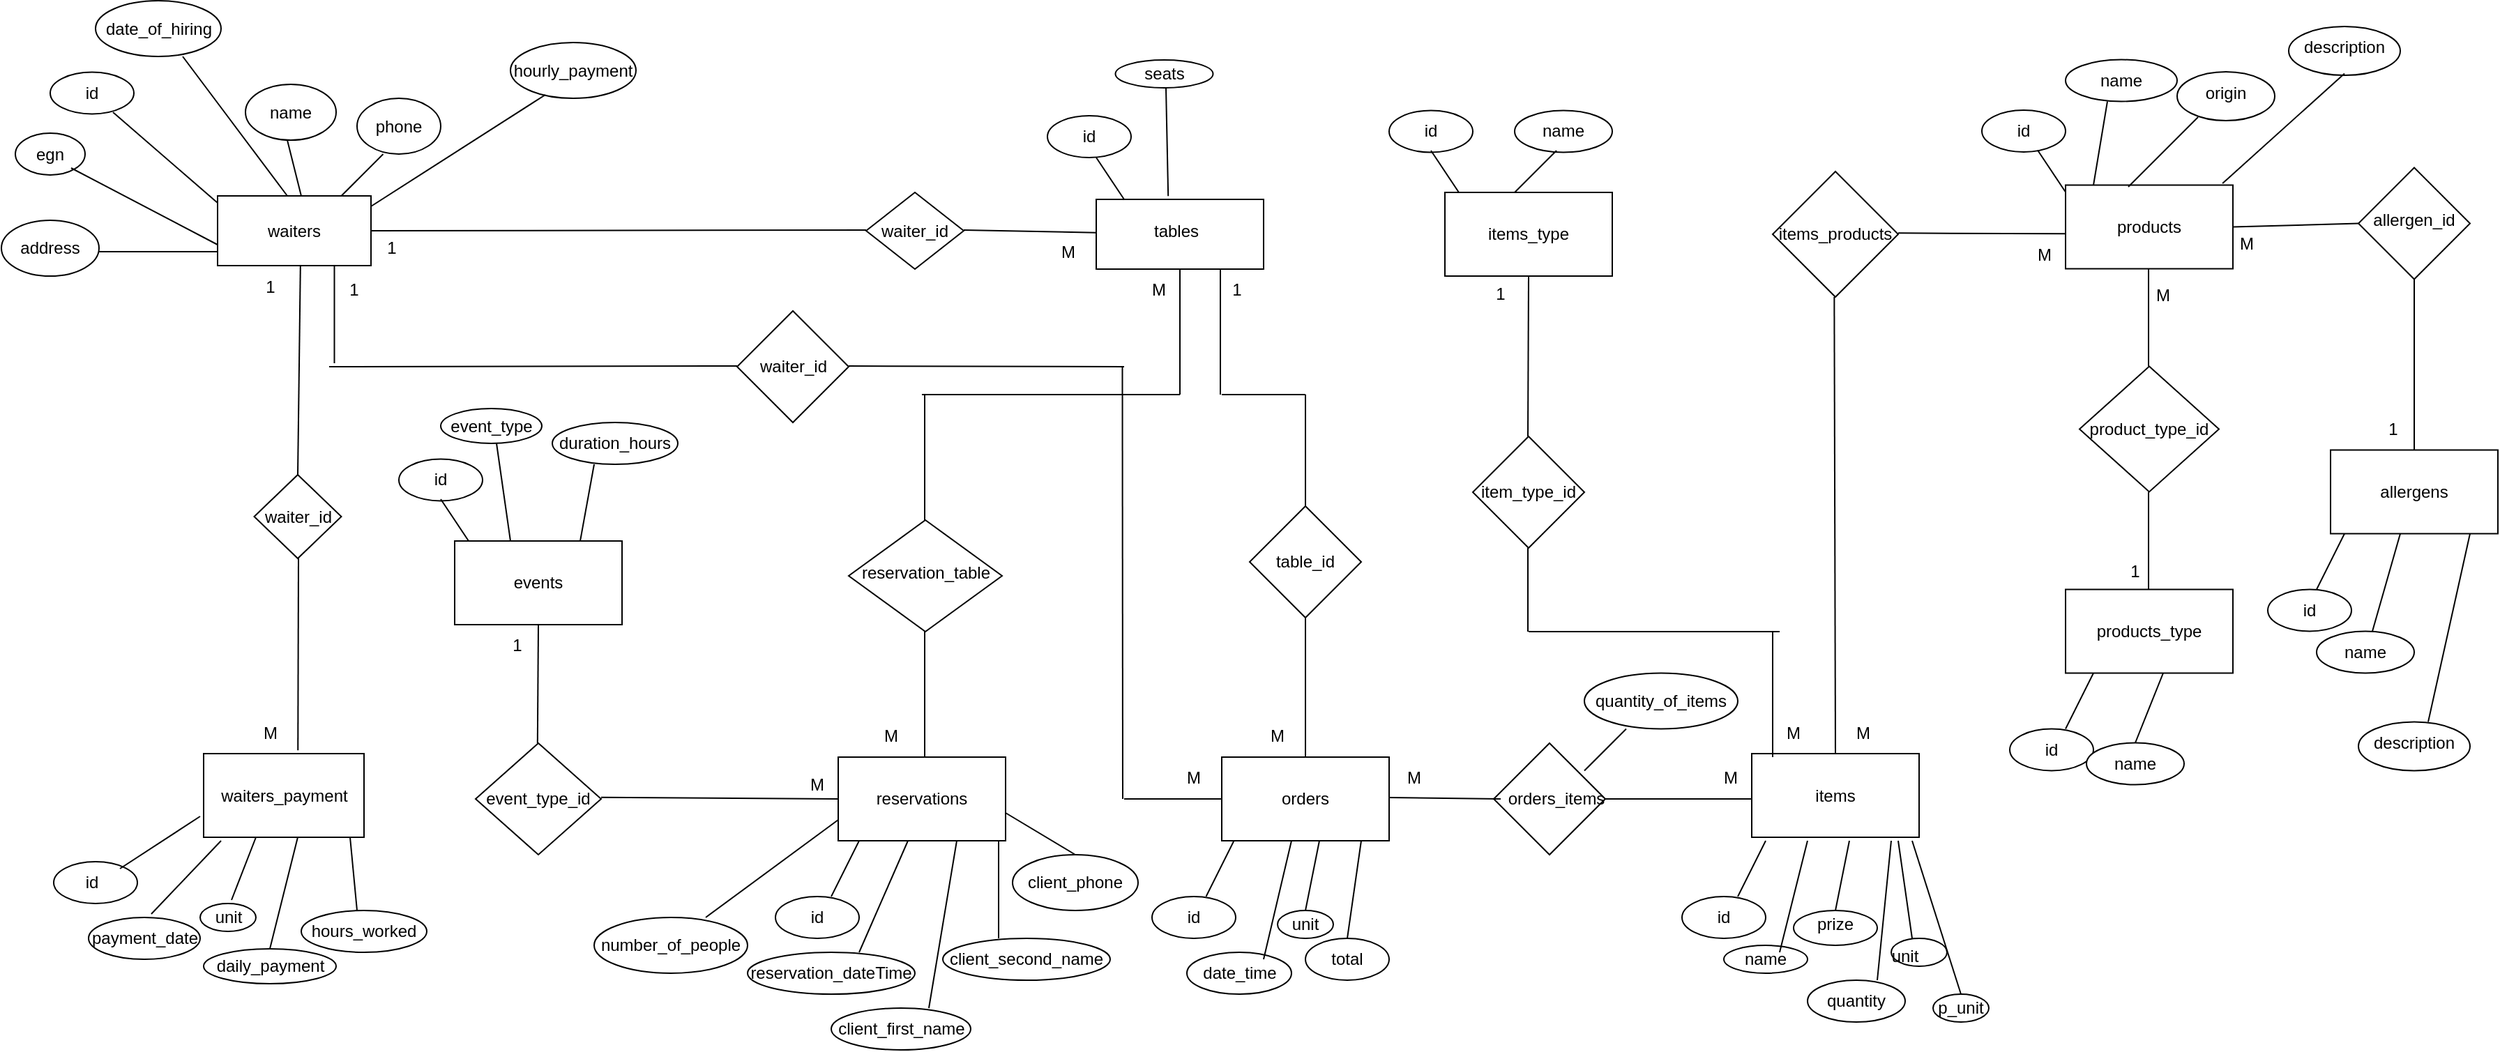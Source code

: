 <mxfile version="21.1.5" type="github">
  <diagram id="R2lEEEUBdFMjLlhIrx00" name="Page-1">
    <mxGraphModel dx="2693" dy="2984" grid="1" gridSize="10" guides="1" tooltips="1" connect="1" arrows="1" fold="1" page="1" pageScale="1" pageWidth="850" pageHeight="1100" math="0" shadow="0" extFonts="Permanent Marker^https://fonts.googleapis.com/css?family=Permanent+Marker">
      <root>
        <mxCell id="0" />
        <mxCell id="1" parent="0" />
        <mxCell id="k7o5_xV8l02Oy5Of5oVu-1" value="" style="rounded=0;whiteSpace=wrap;html=1;" parent="1" vertex="1">
          <mxGeometry x="-170" y="-972.5" width="110" height="50" as="geometry" />
        </mxCell>
        <mxCell id="k7o5_xV8l02Oy5Of5oVu-2" value="waiters" style="text;html=1;strokeColor=none;fillColor=none;align=center;verticalAlign=middle;whiteSpace=wrap;rounded=0;" parent="1" vertex="1">
          <mxGeometry x="-145" y="-962.5" width="60" height="30" as="geometry" />
        </mxCell>
        <mxCell id="k7o5_xV8l02Oy5Of5oVu-8" value="" style="endArrow=none;html=1;rounded=0;" parent="1" edge="1">
          <mxGeometry width="50" height="50" relative="1" as="geometry">
            <mxPoint x="-170" y="-967.5" as="sourcePoint" />
            <mxPoint x="-245" y="-1032.5" as="targetPoint" />
          </mxGeometry>
        </mxCell>
        <mxCell id="k7o5_xV8l02Oy5Of5oVu-9" value="" style="ellipse;whiteSpace=wrap;html=1;" parent="1" vertex="1">
          <mxGeometry x="-290" y="-1061.25" width="60" height="30" as="geometry" />
        </mxCell>
        <mxCell id="k7o5_xV8l02Oy5Of5oVu-10" value="id" style="text;html=1;strokeColor=none;fillColor=none;align=center;verticalAlign=middle;whiteSpace=wrap;rounded=0;" parent="1" vertex="1">
          <mxGeometry x="-290" y="-1061.25" width="60" height="30" as="geometry" />
        </mxCell>
        <mxCell id="k7o5_xV8l02Oy5Of5oVu-11" value="" style="ellipse;whiteSpace=wrap;html=1;" parent="1" vertex="1">
          <mxGeometry x="-150" y="-1052.5" width="65" height="40" as="geometry" />
        </mxCell>
        <mxCell id="k7o5_xV8l02Oy5Of5oVu-12" value="" style="ellipse;whiteSpace=wrap;html=1;" parent="1" vertex="1">
          <mxGeometry x="40" y="-1082.5" width="90" height="40" as="geometry" />
        </mxCell>
        <mxCell id="k7o5_xV8l02Oy5Of5oVu-13" value="" style="ellipse;whiteSpace=wrap;html=1;" parent="1" vertex="1">
          <mxGeometry x="-315" y="-1017.5" width="50" height="30" as="geometry" />
        </mxCell>
        <mxCell id="k7o5_xV8l02Oy5Of5oVu-14" value="" style="ellipse;whiteSpace=wrap;html=1;" parent="1" vertex="1">
          <mxGeometry x="-325" y="-955" width="70" height="40" as="geometry" />
        </mxCell>
        <mxCell id="k7o5_xV8l02Oy5Of5oVu-15" value="" style="ellipse;whiteSpace=wrap;html=1;" parent="1" vertex="1">
          <mxGeometry x="-257.5" y="-1112.5" width="90" height="40" as="geometry" />
        </mxCell>
        <mxCell id="k7o5_xV8l02Oy5Of5oVu-16" value="" style="ellipse;whiteSpace=wrap;html=1;" parent="1" vertex="1">
          <mxGeometry x="-70" y="-1042.5" width="60" height="40" as="geometry" />
        </mxCell>
        <mxCell id="k7o5_xV8l02Oy5Of5oVu-17" value="name" style="text;html=1;strokeColor=none;fillColor=none;align=center;verticalAlign=middle;whiteSpace=wrap;rounded=0;" parent="1" vertex="1">
          <mxGeometry x="-143.75" y="-1047.5" width="52.5" height="30" as="geometry" />
        </mxCell>
        <mxCell id="k7o5_xV8l02Oy5Of5oVu-18" value="egn" style="text;html=1;strokeColor=none;fillColor=none;align=center;verticalAlign=middle;whiteSpace=wrap;rounded=0;" parent="1" vertex="1">
          <mxGeometry x="-320" y="-1015" width="60" height="25" as="geometry" />
        </mxCell>
        <mxCell id="k7o5_xV8l02Oy5Of5oVu-19" value="phone" style="text;html=1;strokeColor=none;fillColor=none;align=center;verticalAlign=middle;whiteSpace=wrap;rounded=0;" parent="1" vertex="1">
          <mxGeometry x="-65" y="-1037.5" width="50" height="30" as="geometry" />
        </mxCell>
        <mxCell id="k7o5_xV8l02Oy5Of5oVu-20" value="address" style="text;html=1;strokeColor=none;fillColor=none;align=center;verticalAlign=middle;whiteSpace=wrap;rounded=0;" parent="1" vertex="1">
          <mxGeometry x="-320" y="-950" width="60" height="30" as="geometry" />
        </mxCell>
        <mxCell id="k7o5_xV8l02Oy5Of5oVu-21" value="date_of_hiring" style="text;html=1;strokeColor=none;fillColor=none;align=center;verticalAlign=middle;whiteSpace=wrap;rounded=0;" parent="1" vertex="1">
          <mxGeometry x="-242.5" y="-1107.5" width="60" height="30" as="geometry" />
        </mxCell>
        <mxCell id="k7o5_xV8l02Oy5Of5oVu-22" value="hourly_payment" style="text;html=1;strokeColor=none;fillColor=none;align=center;verticalAlign=middle;whiteSpace=wrap;rounded=0;" parent="1" vertex="1">
          <mxGeometry x="55" y="-1077.5" width="60" height="30" as="geometry" />
        </mxCell>
        <mxCell id="k7o5_xV8l02Oy5Of5oVu-23" value="" style="endArrow=none;html=1;rounded=0;" parent="1" edge="1">
          <mxGeometry width="50" height="50" relative="1" as="geometry">
            <mxPoint x="-110" y="-972.5" as="sourcePoint" />
            <mxPoint x="-120" y="-1012.5" as="targetPoint" />
          </mxGeometry>
        </mxCell>
        <mxCell id="k7o5_xV8l02Oy5Of5oVu-25" value="" style="endArrow=none;html=1;rounded=0;" parent="1" edge="1">
          <mxGeometry width="50" height="50" relative="1" as="geometry">
            <mxPoint x="-81.25" y="-972.5" as="sourcePoint" />
            <mxPoint x="-51.25" y="-1002.5" as="targetPoint" />
          </mxGeometry>
        </mxCell>
        <mxCell id="k7o5_xV8l02Oy5Of5oVu-26" value="" style="endArrow=none;html=1;rounded=0;" parent="1" edge="1">
          <mxGeometry width="50" height="50" relative="1" as="geometry">
            <mxPoint x="-170" y="-937.5" as="sourcePoint" />
            <mxPoint x="-275" y="-992.5" as="targetPoint" />
          </mxGeometry>
        </mxCell>
        <mxCell id="k7o5_xV8l02Oy5Of5oVu-28" value="" style="endArrow=none;html=1;rounded=0;" parent="1" edge="1">
          <mxGeometry width="50" height="50" relative="1" as="geometry">
            <mxPoint x="-225" y="-932.5" as="sourcePoint" />
            <mxPoint x="-170" y="-932.5" as="targetPoint" />
            <Array as="points">
              <mxPoint x="-255" y="-932.5" />
              <mxPoint x="-225" y="-932.5" />
            </Array>
          </mxGeometry>
        </mxCell>
        <mxCell id="k7o5_xV8l02Oy5Of5oVu-29" value="" style="endArrow=none;html=1;rounded=0;" parent="1" edge="1">
          <mxGeometry width="50" height="50" relative="1" as="geometry">
            <mxPoint x="-195" y="-1072.5" as="sourcePoint" />
            <mxPoint x="-120" y="-972.5" as="targetPoint" />
            <Array as="points" />
          </mxGeometry>
        </mxCell>
        <mxCell id="k7o5_xV8l02Oy5Of5oVu-30" value="" style="endArrow=none;html=1;rounded=0;" parent="1" edge="1">
          <mxGeometry width="50" height="50" relative="1" as="geometry">
            <mxPoint x="-60" y="-965" as="sourcePoint" />
            <mxPoint x="65" y="-1045" as="targetPoint" />
          </mxGeometry>
        </mxCell>
        <mxCell id="k7o5_xV8l02Oy5Of5oVu-32" value="" style="rounded=0;whiteSpace=wrap;html=1;" parent="1" vertex="1">
          <mxGeometry x="-180" y="-572.5" width="115" height="60" as="geometry" />
        </mxCell>
        <mxCell id="k7o5_xV8l02Oy5Of5oVu-33" value="waiters_payment" style="text;html=1;strokeColor=none;fillColor=none;align=center;verticalAlign=middle;whiteSpace=wrap;rounded=0;" parent="1" vertex="1">
          <mxGeometry x="-152" y="-557.5" width="60" height="30" as="geometry" />
        </mxCell>
        <mxCell id="k7o5_xV8l02Oy5Of5oVu-34" value="" style="rhombus;whiteSpace=wrap;html=1;" parent="1" vertex="1">
          <mxGeometry x="-143.75" y="-772.5" width="62.5" height="60" as="geometry" />
        </mxCell>
        <mxCell id="k7o5_xV8l02Oy5Of5oVu-35" value="waiter_id" style="text;html=1;strokeColor=none;fillColor=none;align=center;verticalAlign=middle;whiteSpace=wrap;rounded=0;" parent="1" vertex="1">
          <mxGeometry x="-142.5" y="-757.5" width="60" height="30" as="geometry" />
        </mxCell>
        <mxCell id="k7o5_xV8l02Oy5Of5oVu-37" value="" style="endArrow=none;html=1;rounded=0;exitX=0.5;exitY=0;exitDx=0;exitDy=0;" parent="1" source="k7o5_xV8l02Oy5Of5oVu-34" edge="1">
          <mxGeometry width="50" height="50" relative="1" as="geometry">
            <mxPoint x="-110.59" y="-862.5" as="sourcePoint" />
            <mxPoint x="-110.59" y="-922.5" as="targetPoint" />
          </mxGeometry>
        </mxCell>
        <mxCell id="k7o5_xV8l02Oy5Of5oVu-38" value="" style="endArrow=none;html=1;rounded=0;exitX=0.588;exitY=-0.04;exitDx=0;exitDy=0;exitPerimeter=0;" parent="1" source="k7o5_xV8l02Oy5Of5oVu-32" edge="1">
          <mxGeometry width="50" height="50" relative="1" as="geometry">
            <mxPoint x="-110" y="-742.5" as="sourcePoint" />
            <mxPoint x="-112" y="-712.5" as="targetPoint" />
          </mxGeometry>
        </mxCell>
        <mxCell id="k7o5_xV8l02Oy5Of5oVu-41" value="" style="ellipse;whiteSpace=wrap;html=1;" parent="1" vertex="1">
          <mxGeometry x="-110" y="-460" width="90" height="30" as="geometry" />
        </mxCell>
        <mxCell id="k7o5_xV8l02Oy5Of5oVu-42" value="" style="ellipse;whiteSpace=wrap;html=1;" parent="1" vertex="1">
          <mxGeometry x="-180" y="-432.5" width="95" height="25" as="geometry" />
        </mxCell>
        <mxCell id="k7o5_xV8l02Oy5Of5oVu-49" value="" style="ellipse;whiteSpace=wrap;html=1;" parent="1" vertex="1">
          <mxGeometry x="-287.5" y="-495" width="60" height="30" as="geometry" />
        </mxCell>
        <mxCell id="k7o5_xV8l02Oy5Of5oVu-50" value="id" style="text;html=1;strokeColor=none;fillColor=none;align=center;verticalAlign=middle;whiteSpace=wrap;rounded=0;" parent="1" vertex="1">
          <mxGeometry x="-290" y="-495" width="60" height="30" as="geometry" />
        </mxCell>
        <mxCell id="k7o5_xV8l02Oy5Of5oVu-51" value="" style="endArrow=none;html=1;rounded=0;" parent="1" edge="1">
          <mxGeometry width="50" height="50" relative="1" as="geometry">
            <mxPoint x="-240" y="-490" as="sourcePoint" />
            <mxPoint x="-182.5" y="-527.5" as="targetPoint" />
          </mxGeometry>
        </mxCell>
        <mxCell id="k7o5_xV8l02Oy5Of5oVu-57" value="hours_worked" style="text;html=1;strokeColor=none;fillColor=none;align=center;verticalAlign=middle;whiteSpace=wrap;rounded=0;" parent="1" vertex="1">
          <mxGeometry x="-95" y="-460" width="60" height="30" as="geometry" />
        </mxCell>
        <mxCell id="k7o5_xV8l02Oy5Of5oVu-58" value="daily_payment" style="text;html=1;strokeColor=none;fillColor=none;align=center;verticalAlign=middle;whiteSpace=wrap;rounded=0;" parent="1" vertex="1">
          <mxGeometry x="-162.5" y="-435" width="60" height="30" as="geometry" />
        </mxCell>
        <mxCell id="k7o5_xV8l02Oy5Of5oVu-61" value="" style="endArrow=none;html=1;rounded=0;" parent="1" edge="1">
          <mxGeometry width="50" height="50" relative="1" as="geometry">
            <mxPoint x="-132.5" y="-432.5" as="sourcePoint" />
            <mxPoint x="-112.5" y="-512.5" as="targetPoint" />
          </mxGeometry>
        </mxCell>
        <mxCell id="k7o5_xV8l02Oy5Of5oVu-63" value="" style="endArrow=none;html=1;rounded=0;" parent="1" edge="1">
          <mxGeometry width="50" height="50" relative="1" as="geometry">
            <mxPoint x="-70" y="-460" as="sourcePoint" />
            <mxPoint x="-75" y="-512.5" as="targetPoint" />
          </mxGeometry>
        </mxCell>
        <mxCell id="k7o5_xV8l02Oy5Of5oVu-66" value="" style="rounded=0;whiteSpace=wrap;html=1;" parent="1" vertex="1">
          <mxGeometry x="460" y="-970" width="120" height="50" as="geometry" />
        </mxCell>
        <mxCell id="k7o5_xV8l02Oy5Of5oVu-67" value="tables" style="text;html=1;strokeColor=none;fillColor=none;align=center;verticalAlign=middle;whiteSpace=wrap;rounded=0;" parent="1" vertex="1">
          <mxGeometry x="485" y="-960" width="65" height="25" as="geometry" />
        </mxCell>
        <mxCell id="k7o5_xV8l02Oy5Of5oVu-68" value="" style="ellipse;whiteSpace=wrap;html=1;" parent="1" vertex="1">
          <mxGeometry x="425" y="-1030" width="60" height="30" as="geometry" />
        </mxCell>
        <mxCell id="k7o5_xV8l02Oy5Of5oVu-69" value="id" style="text;html=1;strokeColor=none;fillColor=none;align=center;verticalAlign=middle;whiteSpace=wrap;rounded=0;" parent="1" vertex="1">
          <mxGeometry x="425" y="-1030" width="60" height="30" as="geometry" />
        </mxCell>
        <mxCell id="k7o5_xV8l02Oy5Of5oVu-70" value="" style="endArrow=none;html=1;rounded=0;" parent="1" edge="1">
          <mxGeometry width="50" height="50" relative="1" as="geometry">
            <mxPoint x="480" y="-970" as="sourcePoint" />
            <mxPoint x="460" y="-1000" as="targetPoint" />
          </mxGeometry>
        </mxCell>
        <mxCell id="k7o5_xV8l02Oy5Of5oVu-71" value="" style="ellipse;whiteSpace=wrap;html=1;" parent="1" vertex="1">
          <mxGeometry x="473.75" y="-1070" width="70" height="20" as="geometry" />
        </mxCell>
        <mxCell id="k7o5_xV8l02Oy5Of5oVu-75" value="seats" style="text;html=1;strokeColor=none;fillColor=none;align=center;verticalAlign=middle;whiteSpace=wrap;rounded=0;" parent="1" vertex="1">
          <mxGeometry x="478.75" y="-1075" width="60" height="30" as="geometry" />
        </mxCell>
        <mxCell id="k7o5_xV8l02Oy5Of5oVu-83" value="" style="endArrow=none;html=1;rounded=0;exitX=0.43;exitY=-0.048;exitDx=0;exitDy=0;exitPerimeter=0;" parent="1" source="k7o5_xV8l02Oy5Of5oVu-66" edge="1">
          <mxGeometry width="50" height="50" relative="1" as="geometry">
            <mxPoint x="530" y="-985" as="sourcePoint" />
            <mxPoint x="510" y="-1050" as="targetPoint" />
          </mxGeometry>
        </mxCell>
        <mxCell id="k7o5_xV8l02Oy5Of5oVu-88" value="" style="rhombus;whiteSpace=wrap;html=1;" parent="1" vertex="1">
          <mxGeometry x="295" y="-975" width="70" height="55" as="geometry" />
        </mxCell>
        <mxCell id="k7o5_xV8l02Oy5Of5oVu-89" value="waiter_id&lt;br&gt;" style="text;html=1;strokeColor=none;fillColor=none;align=center;verticalAlign=middle;whiteSpace=wrap;rounded=0;" parent="1" vertex="1">
          <mxGeometry x="300" y="-962.5" width="60" height="30" as="geometry" />
        </mxCell>
        <mxCell id="k7o5_xV8l02Oy5Of5oVu-92" value="" style="endArrow=none;html=1;rounded=0;exitX=1;exitY=0.5;exitDx=0;exitDy=0;" parent="1" source="k7o5_xV8l02Oy5Of5oVu-1" edge="1">
          <mxGeometry width="50" height="50" relative="1" as="geometry">
            <mxPoint x="100" y="-948" as="sourcePoint" />
            <mxPoint x="295" y="-948" as="targetPoint" />
          </mxGeometry>
        </mxCell>
        <mxCell id="k7o5_xV8l02Oy5Of5oVu-93" value="" style="endArrow=none;html=1;rounded=0;" parent="1" target="k7o5_xV8l02Oy5Of5oVu-66" edge="1">
          <mxGeometry width="50" height="50" relative="1" as="geometry">
            <mxPoint x="365" y="-948" as="sourcePoint" />
            <mxPoint x="435" y="-948" as="targetPoint" />
          </mxGeometry>
        </mxCell>
        <mxCell id="k7o5_xV8l02Oy5Of5oVu-94" value="" style="rounded=0;whiteSpace=wrap;html=1;" parent="1" vertex="1">
          <mxGeometry x="275" y="-570" width="120" height="60" as="geometry" />
        </mxCell>
        <mxCell id="k7o5_xV8l02Oy5Of5oVu-95" value="reservations&lt;br&gt;" style="text;html=1;strokeColor=none;fillColor=none;align=center;verticalAlign=middle;whiteSpace=wrap;rounded=0;" parent="1" vertex="1">
          <mxGeometry x="305" y="-555" width="60" height="30" as="geometry" />
        </mxCell>
        <mxCell id="k7o5_xV8l02Oy5Of5oVu-96" value="" style="ellipse;whiteSpace=wrap;html=1;" parent="1" vertex="1">
          <mxGeometry x="230" y="-470" width="60" height="30" as="geometry" />
        </mxCell>
        <mxCell id="k7o5_xV8l02Oy5Of5oVu-97" value="id" style="text;html=1;strokeColor=none;fillColor=none;align=center;verticalAlign=middle;whiteSpace=wrap;rounded=0;" parent="1" vertex="1">
          <mxGeometry x="230" y="-470" width="60" height="30" as="geometry" />
        </mxCell>
        <mxCell id="k7o5_xV8l02Oy5Of5oVu-98" value="" style="endArrow=none;html=1;rounded=0;" parent="1" edge="1">
          <mxGeometry width="50" height="50" relative="1" as="geometry">
            <mxPoint x="270" y="-470" as="sourcePoint" />
            <mxPoint x="290" y="-510" as="targetPoint" />
          </mxGeometry>
        </mxCell>
        <mxCell id="k7o5_xV8l02Oy5Of5oVu-99" value="" style="ellipse;whiteSpace=wrap;html=1;" parent="1" vertex="1">
          <mxGeometry x="400" y="-500" width="90" height="40" as="geometry" />
        </mxCell>
        <mxCell id="k7o5_xV8l02Oy5Of5oVu-100" value="" style="ellipse;whiteSpace=wrap;html=1;" parent="1" vertex="1">
          <mxGeometry x="270" y="-390" width="100" height="30" as="geometry" />
        </mxCell>
        <mxCell id="k7o5_xV8l02Oy5Of5oVu-101" value="" style="ellipse;whiteSpace=wrap;html=1;" parent="1" vertex="1">
          <mxGeometry x="350" y="-440" width="120" height="30" as="geometry" />
        </mxCell>
        <mxCell id="k7o5_xV8l02Oy5Of5oVu-102" value="" style="ellipse;whiteSpace=wrap;html=1;" parent="1" vertex="1">
          <mxGeometry x="210" y="-430" width="120" height="30" as="geometry" />
        </mxCell>
        <mxCell id="k7o5_xV8l02Oy5Of5oVu-104" value="client_phone" style="text;html=1;strokeColor=none;fillColor=none;align=center;verticalAlign=middle;whiteSpace=wrap;rounded=0;" parent="1" vertex="1">
          <mxGeometry x="415" y="-495" width="60" height="30" as="geometry" />
        </mxCell>
        <mxCell id="k7o5_xV8l02Oy5Of5oVu-105" value="client_second_name" style="text;html=1;strokeColor=none;fillColor=none;align=center;verticalAlign=middle;whiteSpace=wrap;rounded=0;" parent="1" vertex="1">
          <mxGeometry x="380" y="-440" width="60" height="30" as="geometry" />
        </mxCell>
        <mxCell id="k7o5_xV8l02Oy5Of5oVu-106" value="client_first_name" style="text;html=1;strokeColor=none;fillColor=none;align=center;verticalAlign=middle;whiteSpace=wrap;rounded=0;" parent="1" vertex="1">
          <mxGeometry x="282.5" y="-390" width="75" height="30" as="geometry" />
        </mxCell>
        <mxCell id="k7o5_xV8l02Oy5Of5oVu-107" value="reservation_dateTime" style="text;html=1;strokeColor=none;fillColor=none;align=center;verticalAlign=middle;whiteSpace=wrap;rounded=0;" parent="1" vertex="1">
          <mxGeometry x="240" y="-430" width="60" height="30" as="geometry" />
        </mxCell>
        <mxCell id="k7o5_xV8l02Oy5Of5oVu-110" value="" style="endArrow=none;html=1;rounded=0;" parent="1" edge="1">
          <mxGeometry width="50" height="50" relative="1" as="geometry">
            <mxPoint x="290" y="-430" as="sourcePoint" />
            <mxPoint x="325" y="-510" as="targetPoint" />
          </mxGeometry>
        </mxCell>
        <mxCell id="k7o5_xV8l02Oy5Of5oVu-112" value="" style="endArrow=none;html=1;rounded=0;" parent="1" edge="1">
          <mxGeometry width="50" height="50" relative="1" as="geometry">
            <mxPoint x="340" y="-390" as="sourcePoint" />
            <mxPoint x="360" y="-510" as="targetPoint" />
          </mxGeometry>
        </mxCell>
        <mxCell id="k7o5_xV8l02Oy5Of5oVu-113" value="" style="endArrow=none;html=1;rounded=0;" parent="1" edge="1">
          <mxGeometry width="50" height="50" relative="1" as="geometry">
            <mxPoint x="390" y="-440" as="sourcePoint" />
            <mxPoint x="390" y="-510" as="targetPoint" />
          </mxGeometry>
        </mxCell>
        <mxCell id="k7o5_xV8l02Oy5Of5oVu-114" value="" style="endArrow=none;html=1;rounded=0;" parent="1" edge="1">
          <mxGeometry width="50" height="50" relative="1" as="geometry">
            <mxPoint x="445" y="-500" as="sourcePoint" />
            <mxPoint x="395" y="-530" as="targetPoint" />
            <Array as="points">
              <mxPoint x="445" y="-500" />
            </Array>
          </mxGeometry>
        </mxCell>
        <mxCell id="k7o5_xV8l02Oy5Of5oVu-115" value="" style="rhombus;whiteSpace=wrap;html=1;" parent="1" vertex="1">
          <mxGeometry x="282.5" y="-740" width="110" height="80" as="geometry" />
        </mxCell>
        <mxCell id="k7o5_xV8l02Oy5Of5oVu-116" value="reservation_table&lt;br&gt;" style="text;html=1;strokeColor=none;fillColor=none;align=center;verticalAlign=middle;whiteSpace=wrap;rounded=0;" parent="1" vertex="1">
          <mxGeometry x="307.5" y="-720" width="60" height="35" as="geometry" />
        </mxCell>
        <mxCell id="k7o5_xV8l02Oy5Of5oVu-117" value="" style="endArrow=none;html=1;rounded=0;" parent="1" edge="1">
          <mxGeometry width="50" height="50" relative="1" as="geometry">
            <mxPoint x="337" y="-570" as="sourcePoint" />
            <mxPoint x="337" y="-660" as="targetPoint" />
          </mxGeometry>
        </mxCell>
        <mxCell id="k7o5_xV8l02Oy5Of5oVu-118" value="" style="endArrow=none;html=1;rounded=0;" parent="1" edge="1">
          <mxGeometry width="50" height="50" relative="1" as="geometry">
            <mxPoint x="337" y="-740" as="sourcePoint" />
            <mxPoint x="337" y="-830" as="targetPoint" />
          </mxGeometry>
        </mxCell>
        <mxCell id="k7o5_xV8l02Oy5Of5oVu-119" value="" style="endArrow=none;html=1;rounded=0;" parent="1" edge="1">
          <mxGeometry width="50" height="50" relative="1" as="geometry">
            <mxPoint x="335" y="-830" as="sourcePoint" />
            <mxPoint x="520" y="-830" as="targetPoint" />
          </mxGeometry>
        </mxCell>
        <mxCell id="k7o5_xV8l02Oy5Of5oVu-120" value="" style="endArrow=none;html=1;rounded=0;" parent="1" edge="1">
          <mxGeometry width="50" height="50" relative="1" as="geometry">
            <mxPoint x="520" y="-830" as="sourcePoint" />
            <mxPoint x="520" y="-920" as="targetPoint" />
            <Array as="points">
              <mxPoint x="520" y="-900" />
            </Array>
          </mxGeometry>
        </mxCell>
        <mxCell id="k7o5_xV8l02Oy5Of5oVu-121" value="" style="rounded=0;whiteSpace=wrap;html=1;" parent="1" vertex="1">
          <mxGeometry x="550" y="-570" width="120" height="60" as="geometry" />
        </mxCell>
        <mxCell id="k7o5_xV8l02Oy5Of5oVu-122" value="orders" style="text;html=1;strokeColor=none;fillColor=none;align=center;verticalAlign=middle;whiteSpace=wrap;rounded=0;" parent="1" vertex="1">
          <mxGeometry x="580" y="-555" width="60" height="30" as="geometry" />
        </mxCell>
        <mxCell id="k7o5_xV8l02Oy5Of5oVu-123" value="" style="ellipse;whiteSpace=wrap;html=1;" parent="1" vertex="1">
          <mxGeometry x="500" y="-470" width="60" height="30" as="geometry" />
        </mxCell>
        <mxCell id="k7o5_xV8l02Oy5Of5oVu-124" value="id" style="text;html=1;strokeColor=none;fillColor=none;align=center;verticalAlign=middle;whiteSpace=wrap;rounded=0;" parent="1" vertex="1">
          <mxGeometry x="500" y="-470" width="60" height="30" as="geometry" />
        </mxCell>
        <mxCell id="k7o5_xV8l02Oy5Of5oVu-125" value="" style="endArrow=none;html=1;rounded=0;" parent="1" edge="1">
          <mxGeometry width="50" height="50" relative="1" as="geometry">
            <mxPoint x="538.75" y="-470" as="sourcePoint" />
            <mxPoint x="558.75" y="-510" as="targetPoint" />
          </mxGeometry>
        </mxCell>
        <mxCell id="k7o5_xV8l02Oy5Of5oVu-126" value="" style="ellipse;whiteSpace=wrap;html=1;" parent="1" vertex="1">
          <mxGeometry x="525" y="-430" width="75" height="30" as="geometry" />
        </mxCell>
        <mxCell id="k7o5_xV8l02Oy5Of5oVu-127" value="" style="ellipse;whiteSpace=wrap;html=1;" parent="1" vertex="1">
          <mxGeometry x="610" y="-440" width="60" height="30" as="geometry" />
        </mxCell>
        <mxCell id="k7o5_xV8l02Oy5Of5oVu-128" value="date_time&lt;br&gt;" style="text;html=1;strokeColor=none;fillColor=none;align=center;verticalAlign=middle;whiteSpace=wrap;rounded=0;" parent="1" vertex="1">
          <mxGeometry x="532.5" y="-430" width="60" height="30" as="geometry" />
        </mxCell>
        <mxCell id="k7o5_xV8l02Oy5Of5oVu-129" value="total&lt;br&gt;" style="text;html=1;strokeColor=none;fillColor=none;align=center;verticalAlign=middle;whiteSpace=wrap;rounded=0;" parent="1" vertex="1">
          <mxGeometry x="610" y="-440" width="60" height="30" as="geometry" />
        </mxCell>
        <mxCell id="k7o5_xV8l02Oy5Of5oVu-132" value="" style="endArrow=none;html=1;rounded=0;" parent="1" edge="1">
          <mxGeometry width="50" height="50" relative="1" as="geometry">
            <mxPoint x="580" y="-425" as="sourcePoint" />
            <mxPoint x="600" y="-510" as="targetPoint" />
          </mxGeometry>
        </mxCell>
        <mxCell id="k7o5_xV8l02Oy5Of5oVu-133" value="" style="endArrow=none;html=1;rounded=0;" parent="1" edge="1">
          <mxGeometry width="50" height="50" relative="1" as="geometry">
            <mxPoint x="640" y="-440" as="sourcePoint" />
            <mxPoint x="650" y="-510" as="targetPoint" />
          </mxGeometry>
        </mxCell>
        <mxCell id="k7o5_xV8l02Oy5Of5oVu-134" value="" style="rhombus;whiteSpace=wrap;html=1;" parent="1" vertex="1">
          <mxGeometry x="570" y="-750" width="80" height="80" as="geometry" />
        </mxCell>
        <mxCell id="k7o5_xV8l02Oy5Of5oVu-135" value="" style="rhombus;whiteSpace=wrap;html=1;" parent="1" vertex="1">
          <mxGeometry x="202.5" y="-890" width="80" height="80" as="geometry" />
        </mxCell>
        <mxCell id="k7o5_xV8l02Oy5Of5oVu-136" value="table_id" style="text;html=1;strokeColor=none;fillColor=none;align=center;verticalAlign=middle;whiteSpace=wrap;rounded=0;" parent="1" vertex="1">
          <mxGeometry x="580" y="-725" width="60" height="30" as="geometry" />
        </mxCell>
        <mxCell id="k7o5_xV8l02Oy5Of5oVu-137" value="waiter_id" style="text;html=1;strokeColor=none;fillColor=none;align=center;verticalAlign=middle;whiteSpace=wrap;rounded=0;" parent="1" vertex="1">
          <mxGeometry x="212.5" y="-865" width="60" height="30" as="geometry" />
        </mxCell>
        <mxCell id="k7o5_xV8l02Oy5Of5oVu-138" value="" style="endArrow=none;html=1;rounded=0;exitX=0.5;exitY=0;exitDx=0;exitDy=0;" parent="1" source="k7o5_xV8l02Oy5Of5oVu-121" edge="1">
          <mxGeometry width="50" height="50" relative="1" as="geometry">
            <mxPoint x="610" y="-600" as="sourcePoint" />
            <mxPoint x="610" y="-670" as="targetPoint" />
          </mxGeometry>
        </mxCell>
        <mxCell id="k7o5_xV8l02Oy5Of5oVu-139" value="" style="endArrow=none;html=1;rounded=0;" parent="1" edge="1">
          <mxGeometry width="50" height="50" relative="1" as="geometry">
            <mxPoint x="549" y="-830" as="sourcePoint" />
            <mxPoint x="549" y="-920" as="targetPoint" />
          </mxGeometry>
        </mxCell>
        <mxCell id="k7o5_xV8l02Oy5Of5oVu-141" value="" style="endArrow=none;html=1;rounded=0;" parent="1" edge="1">
          <mxGeometry width="50" height="50" relative="1" as="geometry">
            <mxPoint x="610" y="-750" as="sourcePoint" />
            <mxPoint x="610" y="-830" as="targetPoint" />
          </mxGeometry>
        </mxCell>
        <mxCell id="k7o5_xV8l02Oy5Of5oVu-142" value="" style="endArrow=none;html=1;rounded=0;" parent="1" edge="1">
          <mxGeometry width="50" height="50" relative="1" as="geometry">
            <mxPoint x="550" y="-830" as="sourcePoint" />
            <mxPoint x="610" y="-830" as="targetPoint" />
          </mxGeometry>
        </mxCell>
        <mxCell id="k7o5_xV8l02Oy5Of5oVu-144" value="" style="endArrow=none;html=1;rounded=0;" parent="1" edge="1">
          <mxGeometry width="50" height="50" relative="1" as="geometry">
            <mxPoint x="-90" y="-850" as="sourcePoint" />
            <mxPoint x="202.5" y="-850.5" as="targetPoint" />
          </mxGeometry>
        </mxCell>
        <mxCell id="k7o5_xV8l02Oy5Of5oVu-145" value="" style="endArrow=none;html=1;rounded=0;" parent="1" edge="1">
          <mxGeometry width="50" height="50" relative="1" as="geometry">
            <mxPoint x="-86.25" y="-852.5" as="sourcePoint" />
            <mxPoint x="-86.25" y="-922.5" as="targetPoint" />
          </mxGeometry>
        </mxCell>
        <mxCell id="k7o5_xV8l02Oy5Of5oVu-146" value="" style="endArrow=none;html=1;rounded=0;" parent="1" edge="1">
          <mxGeometry width="50" height="50" relative="1" as="geometry">
            <mxPoint x="282.5" y="-850.5" as="sourcePoint" />
            <mxPoint x="480" y="-850" as="targetPoint" />
          </mxGeometry>
        </mxCell>
        <mxCell id="k7o5_xV8l02Oy5Of5oVu-147" value="" style="endArrow=none;html=1;rounded=0;" parent="1" edge="1">
          <mxGeometry width="50" height="50" relative="1" as="geometry">
            <mxPoint x="479" y="-540" as="sourcePoint" />
            <mxPoint x="478.75" y="-850" as="targetPoint" />
          </mxGeometry>
        </mxCell>
        <mxCell id="k7o5_xV8l02Oy5Of5oVu-148" value="" style="endArrow=none;html=1;rounded=0;" parent="1" edge="1">
          <mxGeometry width="50" height="50" relative="1" as="geometry">
            <mxPoint x="480" y="-540" as="sourcePoint" />
            <mxPoint x="550" y="-540" as="targetPoint" />
            <Array as="points">
              <mxPoint x="540" y="-540" />
            </Array>
          </mxGeometry>
        </mxCell>
        <mxCell id="k7o5_xV8l02Oy5Of5oVu-149" value="" style="rounded=0;whiteSpace=wrap;html=1;" parent="1" vertex="1">
          <mxGeometry x="930" y="-572.5" width="120" height="60" as="geometry" />
        </mxCell>
        <mxCell id="k7o5_xV8l02Oy5Of5oVu-150" value="items" style="text;html=1;strokeColor=none;fillColor=none;align=center;verticalAlign=middle;whiteSpace=wrap;rounded=0;" parent="1" vertex="1">
          <mxGeometry x="960" y="-557.5" width="60" height="30" as="geometry" />
        </mxCell>
        <mxCell id="k7o5_xV8l02Oy5Of5oVu-151" value="" style="ellipse;whiteSpace=wrap;html=1;" parent="1" vertex="1">
          <mxGeometry x="880" y="-470" width="60" height="30" as="geometry" />
        </mxCell>
        <mxCell id="k7o5_xV8l02Oy5Of5oVu-152" value="id" style="text;html=1;strokeColor=none;fillColor=none;align=center;verticalAlign=middle;whiteSpace=wrap;rounded=0;" parent="1" vertex="1">
          <mxGeometry x="880" y="-470" width="60" height="30" as="geometry" />
        </mxCell>
        <mxCell id="k7o5_xV8l02Oy5Of5oVu-153" value="" style="endArrow=none;html=1;rounded=0;" parent="1" edge="1">
          <mxGeometry width="50" height="50" relative="1" as="geometry">
            <mxPoint x="920" y="-470" as="sourcePoint" />
            <mxPoint x="940" y="-510" as="targetPoint" />
          </mxGeometry>
        </mxCell>
        <mxCell id="k7o5_xV8l02Oy5Of5oVu-154" value="" style="ellipse;whiteSpace=wrap;html=1;" parent="1" vertex="1">
          <mxGeometry x="910" y="-435" width="60" height="20" as="geometry" />
        </mxCell>
        <mxCell id="k7o5_xV8l02Oy5Of5oVu-155" value="" style="ellipse;whiteSpace=wrap;html=1;" parent="1" vertex="1">
          <mxGeometry x="970" y="-410" width="70" height="30" as="geometry" />
        </mxCell>
        <mxCell id="k7o5_xV8l02Oy5Of5oVu-156" value="" style="ellipse;whiteSpace=wrap;html=1;" parent="1" vertex="1">
          <mxGeometry x="960" y="-460" width="60" height="25" as="geometry" />
        </mxCell>
        <mxCell id="k7o5_xV8l02Oy5Of5oVu-157" value="name" style="text;html=1;strokeColor=none;fillColor=none;align=center;verticalAlign=middle;whiteSpace=wrap;rounded=0;" parent="1" vertex="1">
          <mxGeometry x="910" y="-440" width="60" height="30" as="geometry" />
        </mxCell>
        <mxCell id="k7o5_xV8l02Oy5Of5oVu-158" value="prize" style="text;html=1;strokeColor=none;fillColor=none;align=center;verticalAlign=middle;whiteSpace=wrap;rounded=0;" parent="1" vertex="1">
          <mxGeometry x="960" y="-465" width="60" height="30" as="geometry" />
        </mxCell>
        <mxCell id="k7o5_xV8l02Oy5Of5oVu-159" value="quantity" style="text;html=1;strokeColor=none;fillColor=none;align=center;verticalAlign=middle;whiteSpace=wrap;rounded=0;" parent="1" vertex="1">
          <mxGeometry x="970" y="-415" width="70" height="40" as="geometry" />
        </mxCell>
        <mxCell id="k7o5_xV8l02Oy5Of5oVu-161" value="" style="endArrow=none;html=1;rounded=0;" parent="1" edge="1">
          <mxGeometry width="50" height="50" relative="1" as="geometry">
            <mxPoint x="950" y="-430" as="sourcePoint" />
            <mxPoint x="970" y="-510" as="targetPoint" />
          </mxGeometry>
        </mxCell>
        <mxCell id="k7o5_xV8l02Oy5Of5oVu-162" value="" style="endArrow=none;html=1;rounded=0;" parent="1" edge="1">
          <mxGeometry width="50" height="50" relative="1" as="geometry">
            <mxPoint x="990" y="-460" as="sourcePoint" />
            <mxPoint x="1000" y="-510" as="targetPoint" />
          </mxGeometry>
        </mxCell>
        <mxCell id="k7o5_xV8l02Oy5Of5oVu-163" value="" style="endArrow=none;html=1;rounded=0;" parent="1" edge="1">
          <mxGeometry width="50" height="50" relative="1" as="geometry">
            <mxPoint x="1020" y="-410" as="sourcePoint" />
            <mxPoint x="1030" y="-510" as="targetPoint" />
          </mxGeometry>
        </mxCell>
        <mxCell id="k7o5_xV8l02Oy5Of5oVu-164" value="" style="rhombus;whiteSpace=wrap;html=1;" parent="1" vertex="1">
          <mxGeometry x="745" y="-580" width="80" height="80" as="geometry" />
        </mxCell>
        <mxCell id="k7o5_xV8l02Oy5Of5oVu-165" value="orders_items" style="text;html=1;strokeColor=none;fillColor=none;align=center;verticalAlign=middle;whiteSpace=wrap;rounded=0;" parent="1" vertex="1">
          <mxGeometry x="760" y="-560.25" width="60" height="40" as="geometry" />
        </mxCell>
        <mxCell id="k7o5_xV8l02Oy5Of5oVu-167" value="" style="endArrow=none;html=1;rounded=0;exitX=1;exitY=0.5;exitDx=0;exitDy=0;" parent="1" source="k7o5_xV8l02Oy5Of5oVu-164" edge="1">
          <mxGeometry width="50" height="50" relative="1" as="geometry">
            <mxPoint x="890" y="-540" as="sourcePoint" />
            <mxPoint x="930" y="-540" as="targetPoint" />
          </mxGeometry>
        </mxCell>
        <mxCell id="k7o5_xV8l02Oy5Of5oVu-168" value="" style="endArrow=none;html=1;rounded=0;" parent="1" edge="1">
          <mxGeometry width="50" height="50" relative="1" as="geometry">
            <mxPoint x="670" y="-541" as="sourcePoint" />
            <mxPoint x="750" y="-540" as="targetPoint" />
          </mxGeometry>
        </mxCell>
        <mxCell id="k7o5_xV8l02Oy5Of5oVu-169" value="" style="rounded=0;whiteSpace=wrap;html=1;" parent="1" vertex="1">
          <mxGeometry x="710" y="-975" width="120" height="60" as="geometry" />
        </mxCell>
        <mxCell id="k7o5_xV8l02Oy5Of5oVu-170" value="items_type" style="text;html=1;strokeColor=none;fillColor=none;align=center;verticalAlign=middle;whiteSpace=wrap;rounded=0;" parent="1" vertex="1">
          <mxGeometry x="740" y="-960" width="60" height="30" as="geometry" />
        </mxCell>
        <mxCell id="k7o5_xV8l02Oy5Of5oVu-171" value="" style="ellipse;whiteSpace=wrap;html=1;" parent="1" vertex="1">
          <mxGeometry x="670" y="-1033.75" width="60" height="30" as="geometry" />
        </mxCell>
        <mxCell id="k7o5_xV8l02Oy5Of5oVu-172" value="id" style="text;html=1;strokeColor=none;fillColor=none;align=center;verticalAlign=middle;whiteSpace=wrap;rounded=0;" parent="1" vertex="1">
          <mxGeometry x="670" y="-1033.75" width="60" height="30" as="geometry" />
        </mxCell>
        <mxCell id="k7o5_xV8l02Oy5Of5oVu-173" value="" style="endArrow=none;html=1;rounded=0;" parent="1" edge="1">
          <mxGeometry width="50" height="50" relative="1" as="geometry">
            <mxPoint x="720" y="-975" as="sourcePoint" />
            <mxPoint x="700" y="-1005" as="targetPoint" />
          </mxGeometry>
        </mxCell>
        <mxCell id="k7o5_xV8l02Oy5Of5oVu-174" value="" style="ellipse;whiteSpace=wrap;html=1;" parent="1" vertex="1">
          <mxGeometry x="760" y="-1033.75" width="70" height="30" as="geometry" />
        </mxCell>
        <mxCell id="k7o5_xV8l02Oy5Of5oVu-175" value="name" style="text;html=1;strokeColor=none;fillColor=none;align=center;verticalAlign=middle;whiteSpace=wrap;rounded=0;" parent="1" vertex="1">
          <mxGeometry x="765" y="-1033.75" width="60" height="30" as="geometry" />
        </mxCell>
        <mxCell id="k7o5_xV8l02Oy5Of5oVu-176" value="" style="endArrow=none;html=1;rounded=0;" parent="1" edge="1">
          <mxGeometry width="50" height="50" relative="1" as="geometry">
            <mxPoint x="760" y="-975" as="sourcePoint" />
            <mxPoint x="790" y="-1005" as="targetPoint" />
          </mxGeometry>
        </mxCell>
        <mxCell id="k7o5_xV8l02Oy5Of5oVu-177" value="" style="rhombus;whiteSpace=wrap;html=1;" parent="1" vertex="1">
          <mxGeometry x="730" y="-800" width="80" height="80" as="geometry" />
        </mxCell>
        <mxCell id="k7o5_xV8l02Oy5Of5oVu-178" value="item_type_id" style="text;html=1;strokeColor=none;fillColor=none;align=center;verticalAlign=middle;whiteSpace=wrap;rounded=0;" parent="1" vertex="1">
          <mxGeometry x="740" y="-775" width="60" height="30" as="geometry" />
        </mxCell>
        <mxCell id="k7o5_xV8l02Oy5Of5oVu-179" value="" style="endArrow=none;html=1;rounded=0;entryX=0.5;entryY=1;entryDx=0;entryDy=0;" parent="1" target="k7o5_xV8l02Oy5Of5oVu-169" edge="1">
          <mxGeometry width="50" height="50" relative="1" as="geometry">
            <mxPoint x="769.5" y="-800" as="sourcePoint" />
            <mxPoint x="769.5" y="-870" as="targetPoint" />
          </mxGeometry>
        </mxCell>
        <mxCell id="k7o5_xV8l02Oy5Of5oVu-180" value="" style="endArrow=none;html=1;rounded=0;" parent="1" edge="1">
          <mxGeometry width="50" height="50" relative="1" as="geometry">
            <mxPoint x="769.5" y="-660" as="sourcePoint" />
            <mxPoint x="769.5" y="-720" as="targetPoint" />
          </mxGeometry>
        </mxCell>
        <mxCell id="k7o5_xV8l02Oy5Of5oVu-181" value="" style="endArrow=none;html=1;rounded=0;" parent="1" edge="1">
          <mxGeometry width="50" height="50" relative="1" as="geometry">
            <mxPoint x="770" y="-660" as="sourcePoint" />
            <mxPoint x="950" y="-660" as="targetPoint" />
          </mxGeometry>
        </mxCell>
        <mxCell id="k7o5_xV8l02Oy5Of5oVu-184" value="" style="ellipse;whiteSpace=wrap;html=1;" parent="1" vertex="1">
          <mxGeometry x="810" y="-630.25" width="110" height="40" as="geometry" />
        </mxCell>
        <mxCell id="k7o5_xV8l02Oy5Of5oVu-185" value="quantity_of_items" style="text;html=1;strokeColor=none;fillColor=none;align=center;verticalAlign=middle;whiteSpace=wrap;rounded=0;" parent="1" vertex="1">
          <mxGeometry x="835" y="-625.25" width="60" height="30" as="geometry" />
        </mxCell>
        <mxCell id="k7o5_xV8l02Oy5Of5oVu-186" value="" style="endArrow=none;html=1;rounded=0;" parent="1" edge="1">
          <mxGeometry width="50" height="50" relative="1" as="geometry">
            <mxPoint x="810" y="-560.25" as="sourcePoint" />
            <mxPoint x="840" y="-590.25" as="targetPoint" />
          </mxGeometry>
        </mxCell>
        <mxCell id="k7o5_xV8l02Oy5Of5oVu-188" value="" style="rounded=0;whiteSpace=wrap;html=1;" parent="1" vertex="1">
          <mxGeometry x="1155" y="-980.25" width="120" height="60" as="geometry" />
        </mxCell>
        <mxCell id="k7o5_xV8l02Oy5Of5oVu-189" value="products&lt;br&gt;" style="text;html=1;strokeColor=none;fillColor=none;align=center;verticalAlign=middle;whiteSpace=wrap;rounded=0;" parent="1" vertex="1">
          <mxGeometry x="1185" y="-965.25" width="60" height="30" as="geometry" />
        </mxCell>
        <mxCell id="k7o5_xV8l02Oy5Of5oVu-190" value="" style="rhombus;whiteSpace=wrap;html=1;" parent="1" vertex="1">
          <mxGeometry x="945" y="-990" width="90" height="90" as="geometry" />
        </mxCell>
        <mxCell id="k7o5_xV8l02Oy5Of5oVu-191" value="items_products" style="text;html=1;strokeColor=none;fillColor=none;align=center;verticalAlign=middle;whiteSpace=wrap;rounded=0;" parent="1" vertex="1">
          <mxGeometry x="960" y="-960" width="60" height="30" as="geometry" />
        </mxCell>
        <mxCell id="k7o5_xV8l02Oy5Of5oVu-195" value="" style="ellipse;whiteSpace=wrap;html=1;" parent="1" vertex="1">
          <mxGeometry x="1095" y="-1034" width="60" height="30" as="geometry" />
        </mxCell>
        <mxCell id="k7o5_xV8l02Oy5Of5oVu-196" value="id" style="text;html=1;strokeColor=none;fillColor=none;align=center;verticalAlign=middle;whiteSpace=wrap;rounded=0;" parent="1" vertex="1">
          <mxGeometry x="1095" y="-1034" width="60" height="30" as="geometry" />
        </mxCell>
        <mxCell id="k7o5_xV8l02Oy5Of5oVu-197" value="" style="endArrow=none;html=1;rounded=0;" parent="1" edge="1">
          <mxGeometry width="50" height="50" relative="1" as="geometry">
            <mxPoint x="1155" y="-975.25" as="sourcePoint" />
            <mxPoint x="1135" y="-1005.25" as="targetPoint" />
          </mxGeometry>
        </mxCell>
        <mxCell id="k7o5_xV8l02Oy5Of5oVu-198" value="" style="ellipse;whiteSpace=wrap;html=1;" parent="1" vertex="1">
          <mxGeometry x="1155" y="-1070.25" width="80" height="30" as="geometry" />
        </mxCell>
        <mxCell id="k7o5_xV8l02Oy5Of5oVu-199" value="" style="ellipse;whiteSpace=wrap;html=1;" parent="1" vertex="1">
          <mxGeometry x="1315" y="-1094" width="80" height="35" as="geometry" />
        </mxCell>
        <mxCell id="k7o5_xV8l02Oy5Of5oVu-200" value="" style="ellipse;whiteSpace=wrap;html=1;" parent="1" vertex="1">
          <mxGeometry x="1235" y="-1061.5" width="70" height="35" as="geometry" />
        </mxCell>
        <mxCell id="k7o5_xV8l02Oy5Of5oVu-201" value="name&lt;br&gt;" style="text;html=1;strokeColor=none;fillColor=none;align=center;verticalAlign=middle;whiteSpace=wrap;rounded=0;" parent="1" vertex="1">
          <mxGeometry x="1165" y="-1070.25" width="60" height="30" as="geometry" />
        </mxCell>
        <mxCell id="k7o5_xV8l02Oy5Of5oVu-202" value="origin" style="text;html=1;strokeColor=none;fillColor=none;align=center;verticalAlign=middle;whiteSpace=wrap;rounded=0;" parent="1" vertex="1">
          <mxGeometry x="1240" y="-1061.5" width="60" height="30" as="geometry" />
        </mxCell>
        <mxCell id="k7o5_xV8l02Oy5Of5oVu-203" value="description" style="text;html=1;strokeColor=none;fillColor=none;align=center;verticalAlign=middle;whiteSpace=wrap;rounded=0;" parent="1" vertex="1">
          <mxGeometry x="1325" y="-1094" width="60" height="30" as="geometry" />
        </mxCell>
        <mxCell id="k7o5_xV8l02Oy5Of5oVu-205" value="" style="endArrow=none;html=1;rounded=0;" parent="1" edge="1">
          <mxGeometry width="50" height="50" relative="1" as="geometry">
            <mxPoint x="1200" y="-979" as="sourcePoint" />
            <mxPoint x="1250" y="-1029" as="targetPoint" />
          </mxGeometry>
        </mxCell>
        <mxCell id="k7o5_xV8l02Oy5Of5oVu-206" value="" style="endArrow=none;html=1;rounded=0;exitX=0.938;exitY=-0.02;exitDx=0;exitDy=0;exitPerimeter=0;" parent="1" source="k7o5_xV8l02Oy5Of5oVu-188" edge="1">
          <mxGeometry width="50" height="50" relative="1" as="geometry">
            <mxPoint x="1275" y="-984.25" as="sourcePoint" />
            <mxPoint x="1355" y="-1060.25" as="targetPoint" />
          </mxGeometry>
        </mxCell>
        <mxCell id="k7o5_xV8l02Oy5Of5oVu-207" value="" style="endArrow=none;html=1;rounded=0;" parent="1" edge="1">
          <mxGeometry width="50" height="50" relative="1" as="geometry">
            <mxPoint x="1175" y="-980.25" as="sourcePoint" />
            <mxPoint x="1185" y="-1040.25" as="targetPoint" />
          </mxGeometry>
        </mxCell>
        <mxCell id="k7o5_xV8l02Oy5Of5oVu-208" value="" style="rounded=0;whiteSpace=wrap;html=1;" parent="1" vertex="1">
          <mxGeometry x="1155" y="-690.25" width="120" height="60" as="geometry" />
        </mxCell>
        <mxCell id="k7o5_xV8l02Oy5Of5oVu-209" value="products_type" style="text;html=1;strokeColor=none;fillColor=none;align=center;verticalAlign=middle;whiteSpace=wrap;rounded=0;" parent="1" vertex="1">
          <mxGeometry x="1185" y="-675.25" width="60" height="30" as="geometry" />
        </mxCell>
        <mxCell id="k7o5_xV8l02Oy5Of5oVu-210" value="" style="rhombus;whiteSpace=wrap;html=1;" parent="1" vertex="1">
          <mxGeometry x="1165" y="-850.25" width="100" height="90" as="geometry" />
        </mxCell>
        <mxCell id="k7o5_xV8l02Oy5Of5oVu-211" value="product_type_id" style="text;html=1;strokeColor=none;fillColor=none;align=center;verticalAlign=middle;whiteSpace=wrap;rounded=0;" parent="1" vertex="1">
          <mxGeometry x="1185" y="-820.25" width="60" height="30" as="geometry" />
        </mxCell>
        <mxCell id="k7o5_xV8l02Oy5Of5oVu-212" value="" style="endArrow=none;html=1;rounded=0;" parent="1" edge="1">
          <mxGeometry width="50" height="50" relative="1" as="geometry">
            <mxPoint x="1214.5" y="-690.25" as="sourcePoint" />
            <mxPoint x="1214.5" y="-760.25" as="targetPoint" />
          </mxGeometry>
        </mxCell>
        <mxCell id="k7o5_xV8l02Oy5Of5oVu-213" value="" style="endArrow=none;html=1;rounded=0;" parent="1" edge="1">
          <mxGeometry width="50" height="50" relative="1" as="geometry">
            <mxPoint x="1214.5" y="-850.25" as="sourcePoint" />
            <mxPoint x="1214.5" y="-920.25" as="targetPoint" />
          </mxGeometry>
        </mxCell>
        <mxCell id="k7o5_xV8l02Oy5Of5oVu-218" value="" style="ellipse;whiteSpace=wrap;html=1;" parent="1" vertex="1">
          <mxGeometry x="1115" y="-590.25" width="60" height="30" as="geometry" />
        </mxCell>
        <mxCell id="k7o5_xV8l02Oy5Of5oVu-219" value="id" style="text;html=1;strokeColor=none;fillColor=none;align=center;verticalAlign=middle;whiteSpace=wrap;rounded=0;" parent="1" vertex="1">
          <mxGeometry x="1115" y="-590.25" width="60" height="30" as="geometry" />
        </mxCell>
        <mxCell id="k7o5_xV8l02Oy5Of5oVu-220" value="" style="ellipse;whiteSpace=wrap;html=1;" parent="1" vertex="1">
          <mxGeometry x="1170" y="-580.25" width="70" height="30" as="geometry" />
        </mxCell>
        <mxCell id="k7o5_xV8l02Oy5Of5oVu-221" value="name" style="text;html=1;strokeColor=none;fillColor=none;align=center;verticalAlign=middle;whiteSpace=wrap;rounded=0;" parent="1" vertex="1">
          <mxGeometry x="1175" y="-580.25" width="60" height="30" as="geometry" />
        </mxCell>
        <mxCell id="k7o5_xV8l02Oy5Of5oVu-222" value="" style="endArrow=none;html=1;rounded=0;" parent="1" edge="1">
          <mxGeometry width="50" height="50" relative="1" as="geometry">
            <mxPoint x="1155" y="-590.25" as="sourcePoint" />
            <mxPoint x="1175" y="-630.25" as="targetPoint" />
          </mxGeometry>
        </mxCell>
        <mxCell id="k7o5_xV8l02Oy5Of5oVu-224" value="" style="endArrow=none;html=1;rounded=0;" parent="1" edge="1">
          <mxGeometry width="50" height="50" relative="1" as="geometry">
            <mxPoint x="1205" y="-580.25" as="sourcePoint" />
            <mxPoint x="1225" y="-630.25" as="targetPoint" />
          </mxGeometry>
        </mxCell>
        <mxCell id="k7o5_xV8l02Oy5Of5oVu-227" value="" style="rounded=0;whiteSpace=wrap;html=1;" parent="1" vertex="1">
          <mxGeometry x="1345" y="-790.25" width="120" height="60" as="geometry" />
        </mxCell>
        <mxCell id="k7o5_xV8l02Oy5Of5oVu-228" value="allergens" style="text;html=1;strokeColor=none;fillColor=none;align=center;verticalAlign=middle;whiteSpace=wrap;rounded=0;" parent="1" vertex="1">
          <mxGeometry x="1375" y="-775.25" width="60" height="30" as="geometry" />
        </mxCell>
        <mxCell id="k7o5_xV8l02Oy5Of5oVu-235" style="edgeStyle=orthogonalEdgeStyle;rounded=0;orthogonalLoop=1;jettySize=auto;html=1;exitX=0.5;exitY=1;exitDx=0;exitDy=0;" parent="1" edge="1">
          <mxGeometry relative="1" as="geometry">
            <mxPoint x="1335" y="-830.25" as="sourcePoint" />
            <mxPoint x="1335" y="-830.25" as="targetPoint" />
          </mxGeometry>
        </mxCell>
        <mxCell id="k7o5_xV8l02Oy5Of5oVu-236" value="" style="ellipse;whiteSpace=wrap;html=1;" parent="1" vertex="1">
          <mxGeometry x="1300" y="-690.25" width="60" height="30" as="geometry" />
        </mxCell>
        <mxCell id="k7o5_xV8l02Oy5Of5oVu-237" value="id" style="text;html=1;strokeColor=none;fillColor=none;align=center;verticalAlign=middle;whiteSpace=wrap;rounded=0;" parent="1" vertex="1">
          <mxGeometry x="1300" y="-690.25" width="60" height="30" as="geometry" />
        </mxCell>
        <mxCell id="k7o5_xV8l02Oy5Of5oVu-238" value="" style="ellipse;whiteSpace=wrap;html=1;" parent="1" vertex="1">
          <mxGeometry x="1335" y="-660.25" width="70" height="30" as="geometry" />
        </mxCell>
        <mxCell id="k7o5_xV8l02Oy5Of5oVu-239" value="name" style="text;html=1;strokeColor=none;fillColor=none;align=center;verticalAlign=middle;whiteSpace=wrap;rounded=0;" parent="1" vertex="1">
          <mxGeometry x="1340" y="-660.25" width="60" height="30" as="geometry" />
        </mxCell>
        <mxCell id="k7o5_xV8l02Oy5Of5oVu-240" value="" style="endArrow=none;html=1;rounded=0;" parent="1" edge="1">
          <mxGeometry width="50" height="50" relative="1" as="geometry">
            <mxPoint x="1335" y="-690.25" as="sourcePoint" />
            <mxPoint x="1355" y="-730.25" as="targetPoint" />
          </mxGeometry>
        </mxCell>
        <mxCell id="k7o5_xV8l02Oy5Of5oVu-241" value="" style="endArrow=none;html=1;rounded=0;" parent="1" edge="1">
          <mxGeometry width="50" height="50" relative="1" as="geometry">
            <mxPoint x="1375" y="-660.25" as="sourcePoint" />
            <mxPoint x="1395" y="-730.25" as="targetPoint" />
          </mxGeometry>
        </mxCell>
        <mxCell id="k7o5_xV8l02Oy5Of5oVu-242" value="" style="endArrow=none;html=1;rounded=0;" parent="1" edge="1">
          <mxGeometry width="50" height="50" relative="1" as="geometry">
            <mxPoint x="1415" y="-595.25" as="sourcePoint" />
            <mxPoint x="1445" y="-730.25" as="targetPoint" />
          </mxGeometry>
        </mxCell>
        <mxCell id="k7o5_xV8l02Oy5Of5oVu-243" value="" style="ellipse;whiteSpace=wrap;html=1;" parent="1" vertex="1">
          <mxGeometry x="1365" y="-595.25" width="80" height="35" as="geometry" />
        </mxCell>
        <mxCell id="k7o5_xV8l02Oy5Of5oVu-244" value="description" style="text;html=1;strokeColor=none;fillColor=none;align=center;verticalAlign=middle;whiteSpace=wrap;rounded=0;" parent="1" vertex="1">
          <mxGeometry x="1375" y="-595.25" width="60" height="30" as="geometry" />
        </mxCell>
        <mxCell id="k7o5_xV8l02Oy5Of5oVu-245" value="" style="rhombus;whiteSpace=wrap;html=1;" parent="1" vertex="1">
          <mxGeometry x="1365" y="-992.75" width="80" height="80" as="geometry" />
        </mxCell>
        <mxCell id="k7o5_xV8l02Oy5Of5oVu-246" value="allergen_id" style="text;html=1;strokeColor=none;fillColor=none;align=center;verticalAlign=middle;whiteSpace=wrap;rounded=0;" parent="1" vertex="1">
          <mxGeometry x="1375" y="-970.25" width="60" height="30" as="geometry" />
        </mxCell>
        <mxCell id="k7o5_xV8l02Oy5Of5oVu-247" value="" style="endArrow=none;html=1;rounded=0;exitX=1;exitY=0.5;exitDx=0;exitDy=0;" parent="1" source="k7o5_xV8l02Oy5Of5oVu-188" edge="1">
          <mxGeometry width="50" height="50" relative="1" as="geometry">
            <mxPoint x="1295" y="-952.75" as="sourcePoint" />
            <mxPoint x="1365" y="-952.75" as="targetPoint" />
          </mxGeometry>
        </mxCell>
        <mxCell id="k7o5_xV8l02Oy5Of5oVu-248" value="" style="endArrow=none;html=1;rounded=0;exitX=0.5;exitY=0;exitDx=0;exitDy=0;" parent="1" source="k7o5_xV8l02Oy5Of5oVu-227" edge="1">
          <mxGeometry width="50" height="50" relative="1" as="geometry">
            <mxPoint x="1405" y="-832.75" as="sourcePoint" />
            <mxPoint x="1405" y="-912.75" as="targetPoint" />
          </mxGeometry>
        </mxCell>
        <mxCell id="k7o5_xV8l02Oy5Of5oVu-249" value="1" style="text;html=1;strokeColor=none;fillColor=none;align=center;verticalAlign=middle;whiteSpace=wrap;rounded=0;" parent="1" vertex="1">
          <mxGeometry x="-162.5" y="-922.5" width="60" height="30" as="geometry" />
        </mxCell>
        <mxCell id="k7o5_xV8l02Oy5Of5oVu-250" value="M" style="text;html=1;strokeColor=none;fillColor=none;align=center;verticalAlign=middle;whiteSpace=wrap;rounded=0;" parent="1" vertex="1">
          <mxGeometry x="-162.5" y="-602.5" width="60" height="30" as="geometry" />
        </mxCell>
        <mxCell id="k7o5_xV8l02Oy5Of5oVu-251" value="1" style="text;html=1;strokeColor=none;fillColor=none;align=center;verticalAlign=middle;whiteSpace=wrap;rounded=0;" parent="1" vertex="1">
          <mxGeometry x="1360" y="-820.25" width="60" height="30" as="geometry" />
        </mxCell>
        <mxCell id="k7o5_xV8l02Oy5Of5oVu-252" value="M" style="text;html=1;strokeColor=none;fillColor=none;align=center;verticalAlign=middle;whiteSpace=wrap;rounded=0;" parent="1" vertex="1">
          <mxGeometry x="1255" y="-952.75" width="60" height="30" as="geometry" />
        </mxCell>
        <mxCell id="k7o5_xV8l02Oy5Of5oVu-253" value="1" style="text;html=1;strokeColor=none;fillColor=none;align=center;verticalAlign=middle;whiteSpace=wrap;rounded=0;" parent="1" vertex="1">
          <mxGeometry x="-75" y="-950" width="60" height="30" as="geometry" />
        </mxCell>
        <mxCell id="k7o5_xV8l02Oy5Of5oVu-254" value="M" style="text;html=1;strokeColor=none;fillColor=none;align=center;verticalAlign=middle;whiteSpace=wrap;rounded=0;" parent="1" vertex="1">
          <mxGeometry x="410" y="-947.5" width="60" height="30" as="geometry" />
        </mxCell>
        <mxCell id="k7o5_xV8l02Oy5Of5oVu-255" value="1" style="text;html=1;strokeColor=none;fillColor=none;align=center;verticalAlign=middle;whiteSpace=wrap;rounded=0;" parent="1" vertex="1">
          <mxGeometry x="-102.5" y="-920" width="60" height="30" as="geometry" />
        </mxCell>
        <mxCell id="k7o5_xV8l02Oy5Of5oVu-257" value="M" style="text;html=1;strokeColor=none;fillColor=none;align=center;verticalAlign=middle;whiteSpace=wrap;rounded=0;" parent="1" vertex="1">
          <mxGeometry x="500" y="-570" width="60" height="30" as="geometry" />
        </mxCell>
        <mxCell id="k7o5_xV8l02Oy5Of5oVu-258" value="M" style="text;html=1;strokeColor=none;fillColor=none;align=center;verticalAlign=middle;whiteSpace=wrap;rounded=0;" parent="1" vertex="1">
          <mxGeometry x="282.5" y="-600" width="60" height="30" as="geometry" />
        </mxCell>
        <mxCell id="k7o5_xV8l02Oy5Of5oVu-259" value="M" style="text;html=1;strokeColor=none;fillColor=none;align=center;verticalAlign=middle;whiteSpace=wrap;rounded=0;" parent="1" vertex="1">
          <mxGeometry x="475" y="-920" width="60" height="30" as="geometry" />
        </mxCell>
        <mxCell id="k7o5_xV8l02Oy5Of5oVu-260" value="1" style="text;html=1;strokeColor=none;fillColor=none;align=center;verticalAlign=middle;whiteSpace=wrap;rounded=0;" parent="1" vertex="1">
          <mxGeometry x="531.25" y="-920" width="60" height="30" as="geometry" />
        </mxCell>
        <mxCell id="k7o5_xV8l02Oy5Of5oVu-261" value="M" style="text;html=1;strokeColor=none;fillColor=none;align=center;verticalAlign=middle;whiteSpace=wrap;rounded=0;" parent="1" vertex="1">
          <mxGeometry x="560" y="-600" width="60" height="30" as="geometry" />
        </mxCell>
        <mxCell id="k7o5_xV8l02Oy5Of5oVu-263" value="1" style="text;html=1;strokeColor=none;fillColor=none;align=center;verticalAlign=middle;whiteSpace=wrap;rounded=0;" parent="1" vertex="1">
          <mxGeometry x="720" y="-917.5" width="60" height="30" as="geometry" />
        </mxCell>
        <mxCell id="k7o5_xV8l02Oy5Of5oVu-264" value="M" style="text;html=1;strokeColor=none;fillColor=none;align=center;verticalAlign=middle;whiteSpace=wrap;rounded=0;" parent="1" vertex="1">
          <mxGeometry x="980" y="-602.5" width="60" height="30" as="geometry" />
        </mxCell>
        <mxCell id="k7o5_xV8l02Oy5Of5oVu-265" value="M" style="text;html=1;strokeColor=none;fillColor=none;align=center;verticalAlign=middle;whiteSpace=wrap;rounded=0;" parent="1" vertex="1">
          <mxGeometry x="657.5" y="-570" width="60" height="30" as="geometry" />
        </mxCell>
        <mxCell id="k7o5_xV8l02Oy5Of5oVu-266" value="M" style="text;html=1;strokeColor=none;fillColor=none;align=center;verticalAlign=middle;whiteSpace=wrap;rounded=0;" parent="1" vertex="1">
          <mxGeometry x="885" y="-570" width="60" height="30" as="geometry" />
        </mxCell>
        <mxCell id="k7o5_xV8l02Oy5Of5oVu-267" value="" style="endArrow=none;html=1;rounded=0;exitX=0.5;exitY=0;exitDx=0;exitDy=0;" parent="1" source="k7o5_xV8l02Oy5Of5oVu-149" edge="1">
          <mxGeometry width="50" height="50" relative="1" as="geometry">
            <mxPoint x="989.67" y="-680" as="sourcePoint" />
            <mxPoint x="989.17" y="-900" as="targetPoint" />
          </mxGeometry>
        </mxCell>
        <mxCell id="k7o5_xV8l02Oy5Of5oVu-268" value="" style="endArrow=none;html=1;rounded=0;" parent="1" edge="1">
          <mxGeometry width="50" height="50" relative="1" as="geometry">
            <mxPoint x="1035" y="-945.83" as="sourcePoint" />
            <mxPoint x="1155" y="-945.33" as="targetPoint" />
          </mxGeometry>
        </mxCell>
        <mxCell id="k7o5_xV8l02Oy5Of5oVu-270" value="M" style="text;html=1;strokeColor=none;fillColor=none;align=center;verticalAlign=middle;whiteSpace=wrap;rounded=0;" parent="1" vertex="1">
          <mxGeometry x="1110" y="-945" width="60" height="30" as="geometry" />
        </mxCell>
        <mxCell id="k7o5_xV8l02Oy5Of5oVu-271" value="1" style="text;html=1;strokeColor=none;fillColor=none;align=center;verticalAlign=middle;whiteSpace=wrap;rounded=0;" parent="1" vertex="1">
          <mxGeometry x="1175" y="-717.75" width="60" height="30" as="geometry" />
        </mxCell>
        <mxCell id="k7o5_xV8l02Oy5Of5oVu-272" value="M" style="text;html=1;strokeColor=none;fillColor=none;align=center;verticalAlign=middle;whiteSpace=wrap;rounded=0;" parent="1" vertex="1">
          <mxGeometry x="1195" y="-910" width="60" height="17.25" as="geometry" />
        </mxCell>
        <mxCell id="S44KPOiqBgPXuaqHuZmJ-1" value="" style="endArrow=none;html=1;rounded=0;" edge="1" parent="1">
          <mxGeometry width="50" height="50" relative="1" as="geometry">
            <mxPoint x="1045" y="-440" as="sourcePoint" />
            <mxPoint x="1035" y="-510" as="targetPoint" />
          </mxGeometry>
        </mxCell>
        <mxCell id="S44KPOiqBgPXuaqHuZmJ-3" value="" style="ellipse;whiteSpace=wrap;html=1;" vertex="1" parent="1">
          <mxGeometry x="1030" y="-440" width="40" height="20" as="geometry" />
        </mxCell>
        <mxCell id="S44KPOiqBgPXuaqHuZmJ-4" value="unit&lt;br&gt;" style="text;html=1;strokeColor=none;fillColor=none;align=center;verticalAlign=middle;whiteSpace=wrap;rounded=0;" vertex="1" parent="1">
          <mxGeometry x="1000" y="-445" width="80" height="35" as="geometry" />
        </mxCell>
        <mxCell id="S44KPOiqBgPXuaqHuZmJ-7" value="" style="endArrow=none;html=1;rounded=0;" edge="1" parent="1">
          <mxGeometry width="50" height="50" relative="1" as="geometry">
            <mxPoint x="1080" y="-400" as="sourcePoint" />
            <mxPoint x="1045" y="-510" as="targetPoint" />
          </mxGeometry>
        </mxCell>
        <mxCell id="S44KPOiqBgPXuaqHuZmJ-8" value="" style="ellipse;whiteSpace=wrap;html=1;" vertex="1" parent="1">
          <mxGeometry x="1060" y="-400" width="40" height="20" as="geometry" />
        </mxCell>
        <mxCell id="S44KPOiqBgPXuaqHuZmJ-9" value="p_unit" style="text;html=1;strokeColor=none;fillColor=none;align=center;verticalAlign=middle;whiteSpace=wrap;rounded=0;" vertex="1" parent="1">
          <mxGeometry x="1050" y="-405" width="60" height="30" as="geometry" />
        </mxCell>
        <mxCell id="S44KPOiqBgPXuaqHuZmJ-10" value="" style="endArrow=none;html=1;rounded=0;" edge="1" parent="1">
          <mxGeometry width="50" height="50" relative="1" as="geometry">
            <mxPoint x="-217.5" y="-457.5" as="sourcePoint" />
            <mxPoint x="-167.5" y="-510" as="targetPoint" />
          </mxGeometry>
        </mxCell>
        <mxCell id="S44KPOiqBgPXuaqHuZmJ-11" value="" style="ellipse;whiteSpace=wrap;html=1;" vertex="1" parent="1">
          <mxGeometry x="-262.5" y="-455" width="80" height="30" as="geometry" />
        </mxCell>
        <mxCell id="S44KPOiqBgPXuaqHuZmJ-12" value="payment_date" style="text;html=1;strokeColor=none;fillColor=none;align=center;verticalAlign=middle;whiteSpace=wrap;rounded=0;" vertex="1" parent="1">
          <mxGeometry x="-252.5" y="-455" width="60" height="30" as="geometry" />
        </mxCell>
        <mxCell id="S44KPOiqBgPXuaqHuZmJ-13" value="" style="endArrow=none;html=1;rounded=0;" edge="1" parent="1">
          <mxGeometry width="50" height="50" relative="1" as="geometry">
            <mxPoint x="-160" y="-467.5" as="sourcePoint" />
            <mxPoint x="-142.5" y="-512.5" as="targetPoint" />
          </mxGeometry>
        </mxCell>
        <mxCell id="S44KPOiqBgPXuaqHuZmJ-14" value="" style="ellipse;whiteSpace=wrap;html=1;" vertex="1" parent="1">
          <mxGeometry x="-182.5" y="-465" width="40" height="20" as="geometry" />
        </mxCell>
        <mxCell id="S44KPOiqBgPXuaqHuZmJ-15" value="unit" style="text;html=1;strokeColor=none;fillColor=none;align=center;verticalAlign=middle;whiteSpace=wrap;rounded=0;" vertex="1" parent="1">
          <mxGeometry x="-192.5" y="-470" width="60" height="30" as="geometry" />
        </mxCell>
        <mxCell id="S44KPOiqBgPXuaqHuZmJ-16" value="" style="endArrow=none;html=1;rounded=0;" edge="1" parent="1">
          <mxGeometry width="50" height="50" relative="1" as="geometry">
            <mxPoint x="610" y="-460" as="sourcePoint" />
            <mxPoint x="620" y="-510" as="targetPoint" />
          </mxGeometry>
        </mxCell>
        <mxCell id="S44KPOiqBgPXuaqHuZmJ-17" value="" style="ellipse;whiteSpace=wrap;html=1;" vertex="1" parent="1">
          <mxGeometry x="590" y="-460" width="40" height="20" as="geometry" />
        </mxCell>
        <mxCell id="S44KPOiqBgPXuaqHuZmJ-18" value="unit" style="text;html=1;strokeColor=none;fillColor=none;align=center;verticalAlign=middle;whiteSpace=wrap;rounded=0;" vertex="1" parent="1">
          <mxGeometry x="580" y="-465" width="60" height="30" as="geometry" />
        </mxCell>
        <mxCell id="S44KPOiqBgPXuaqHuZmJ-21" value="" style="endArrow=none;html=1;rounded=0;" edge="1" parent="1">
          <mxGeometry width="50" height="50" relative="1" as="geometry">
            <mxPoint x="180" y="-455" as="sourcePoint" />
            <mxPoint x="275" y="-525" as="targetPoint" />
          </mxGeometry>
        </mxCell>
        <mxCell id="S44KPOiqBgPXuaqHuZmJ-25" value="number_of_people" style="ellipse;whiteSpace=wrap;html=1;" vertex="1" parent="1">
          <mxGeometry x="100" y="-455" width="110" height="40" as="geometry" />
        </mxCell>
        <mxCell id="S44KPOiqBgPXuaqHuZmJ-28" value="" style="rounded=0;whiteSpace=wrap;html=1;" vertex="1" parent="1">
          <mxGeometry y="-725" width="120" height="60" as="geometry" />
        </mxCell>
        <mxCell id="S44KPOiqBgPXuaqHuZmJ-29" value="events" style="text;html=1;strokeColor=none;fillColor=none;align=center;verticalAlign=middle;whiteSpace=wrap;rounded=0;" vertex="1" parent="1">
          <mxGeometry x="30" y="-710" width="60" height="30" as="geometry" />
        </mxCell>
        <mxCell id="S44KPOiqBgPXuaqHuZmJ-30" value="" style="ellipse;whiteSpace=wrap;html=1;" vertex="1" parent="1">
          <mxGeometry x="-40" y="-783.75" width="60" height="30" as="geometry" />
        </mxCell>
        <mxCell id="S44KPOiqBgPXuaqHuZmJ-31" value="id" style="text;html=1;strokeColor=none;fillColor=none;align=center;verticalAlign=middle;whiteSpace=wrap;rounded=0;" vertex="1" parent="1">
          <mxGeometry x="-40" y="-783.75" width="60" height="30" as="geometry" />
        </mxCell>
        <mxCell id="S44KPOiqBgPXuaqHuZmJ-32" value="" style="endArrow=none;html=1;rounded=0;" edge="1" parent="1">
          <mxGeometry width="50" height="50" relative="1" as="geometry">
            <mxPoint x="10" y="-725" as="sourcePoint" />
            <mxPoint x="-10" y="-755" as="targetPoint" />
          </mxGeometry>
        </mxCell>
        <mxCell id="S44KPOiqBgPXuaqHuZmJ-35" value="" style="endArrow=none;html=1;rounded=0;" edge="1" parent="1">
          <mxGeometry width="50" height="50" relative="1" as="geometry">
            <mxPoint x="40" y="-725" as="sourcePoint" />
            <mxPoint x="30" y="-795" as="targetPoint" />
          </mxGeometry>
        </mxCell>
        <mxCell id="S44KPOiqBgPXuaqHuZmJ-36" value="event_type" style="ellipse;whiteSpace=wrap;html=1;" vertex="1" parent="1">
          <mxGeometry x="-10" y="-820" width="72.5" height="25" as="geometry" />
        </mxCell>
        <mxCell id="S44KPOiqBgPXuaqHuZmJ-37" value="duration_hours" style="ellipse;whiteSpace=wrap;html=1;" vertex="1" parent="1">
          <mxGeometry x="70" y="-810" width="90" height="30" as="geometry" />
        </mxCell>
        <mxCell id="S44KPOiqBgPXuaqHuZmJ-38" value="" style="endArrow=none;html=1;rounded=0;" edge="1" parent="1">
          <mxGeometry width="50" height="50" relative="1" as="geometry">
            <mxPoint x="90" y="-725" as="sourcePoint" />
            <mxPoint x="100" y="-780" as="targetPoint" />
          </mxGeometry>
        </mxCell>
        <mxCell id="S44KPOiqBgPXuaqHuZmJ-40" value="event_type_id" style="rhombus;whiteSpace=wrap;html=1;" vertex="1" parent="1">
          <mxGeometry x="15" y="-580" width="90" height="80" as="geometry" />
        </mxCell>
        <mxCell id="S44KPOiqBgPXuaqHuZmJ-41" value="" style="endArrow=none;html=1;rounded=0;entryX=0.5;entryY=1;entryDx=0;entryDy=0;" edge="1" parent="1" target="S44KPOiqBgPXuaqHuZmJ-28">
          <mxGeometry width="50" height="50" relative="1" as="geometry">
            <mxPoint x="59.41" y="-580" as="sourcePoint" />
            <mxPoint x="59.41" y="-660" as="targetPoint" />
          </mxGeometry>
        </mxCell>
        <mxCell id="S44KPOiqBgPXuaqHuZmJ-42" value="" style="endArrow=none;html=1;rounded=0;entryX=0;entryY=0.5;entryDx=0;entryDy=0;" edge="1" parent="1" target="k7o5_xV8l02Oy5Of5oVu-94">
          <mxGeometry width="50" height="50" relative="1" as="geometry">
            <mxPoint x="105" y="-541.18" as="sourcePoint" />
            <mxPoint x="212.5" y="-541.18" as="targetPoint" />
          </mxGeometry>
        </mxCell>
        <mxCell id="S44KPOiqBgPXuaqHuZmJ-43" value="1" style="text;html=1;strokeColor=none;fillColor=none;align=center;verticalAlign=middle;whiteSpace=wrap;rounded=0;" vertex="1" parent="1">
          <mxGeometry x="15" y="-665" width="60" height="30" as="geometry" />
        </mxCell>
        <mxCell id="S44KPOiqBgPXuaqHuZmJ-44" value="M" style="text;html=1;strokeColor=none;fillColor=none;align=center;verticalAlign=middle;whiteSpace=wrap;rounded=0;" vertex="1" parent="1">
          <mxGeometry x="230" y="-565" width="60" height="30" as="geometry" />
        </mxCell>
        <mxCell id="S44KPOiqBgPXuaqHuZmJ-51" value="M" style="text;html=1;strokeColor=none;fillColor=none;align=center;verticalAlign=middle;whiteSpace=wrap;rounded=0;" vertex="1" parent="1">
          <mxGeometry x="930" y="-602.5" width="60" height="30" as="geometry" />
        </mxCell>
        <mxCell id="S44KPOiqBgPXuaqHuZmJ-52" value="" style="endArrow=none;html=1;rounded=0;exitX=1;exitY=0;exitDx=0;exitDy=0;" edge="1" parent="1" source="k7o5_xV8l02Oy5Of5oVu-266">
          <mxGeometry width="50" height="50" relative="1" as="geometry">
            <mxPoint x="939" y="-580" as="sourcePoint" />
            <mxPoint x="945" y="-660" as="targetPoint" />
          </mxGeometry>
        </mxCell>
      </root>
    </mxGraphModel>
  </diagram>
</mxfile>
